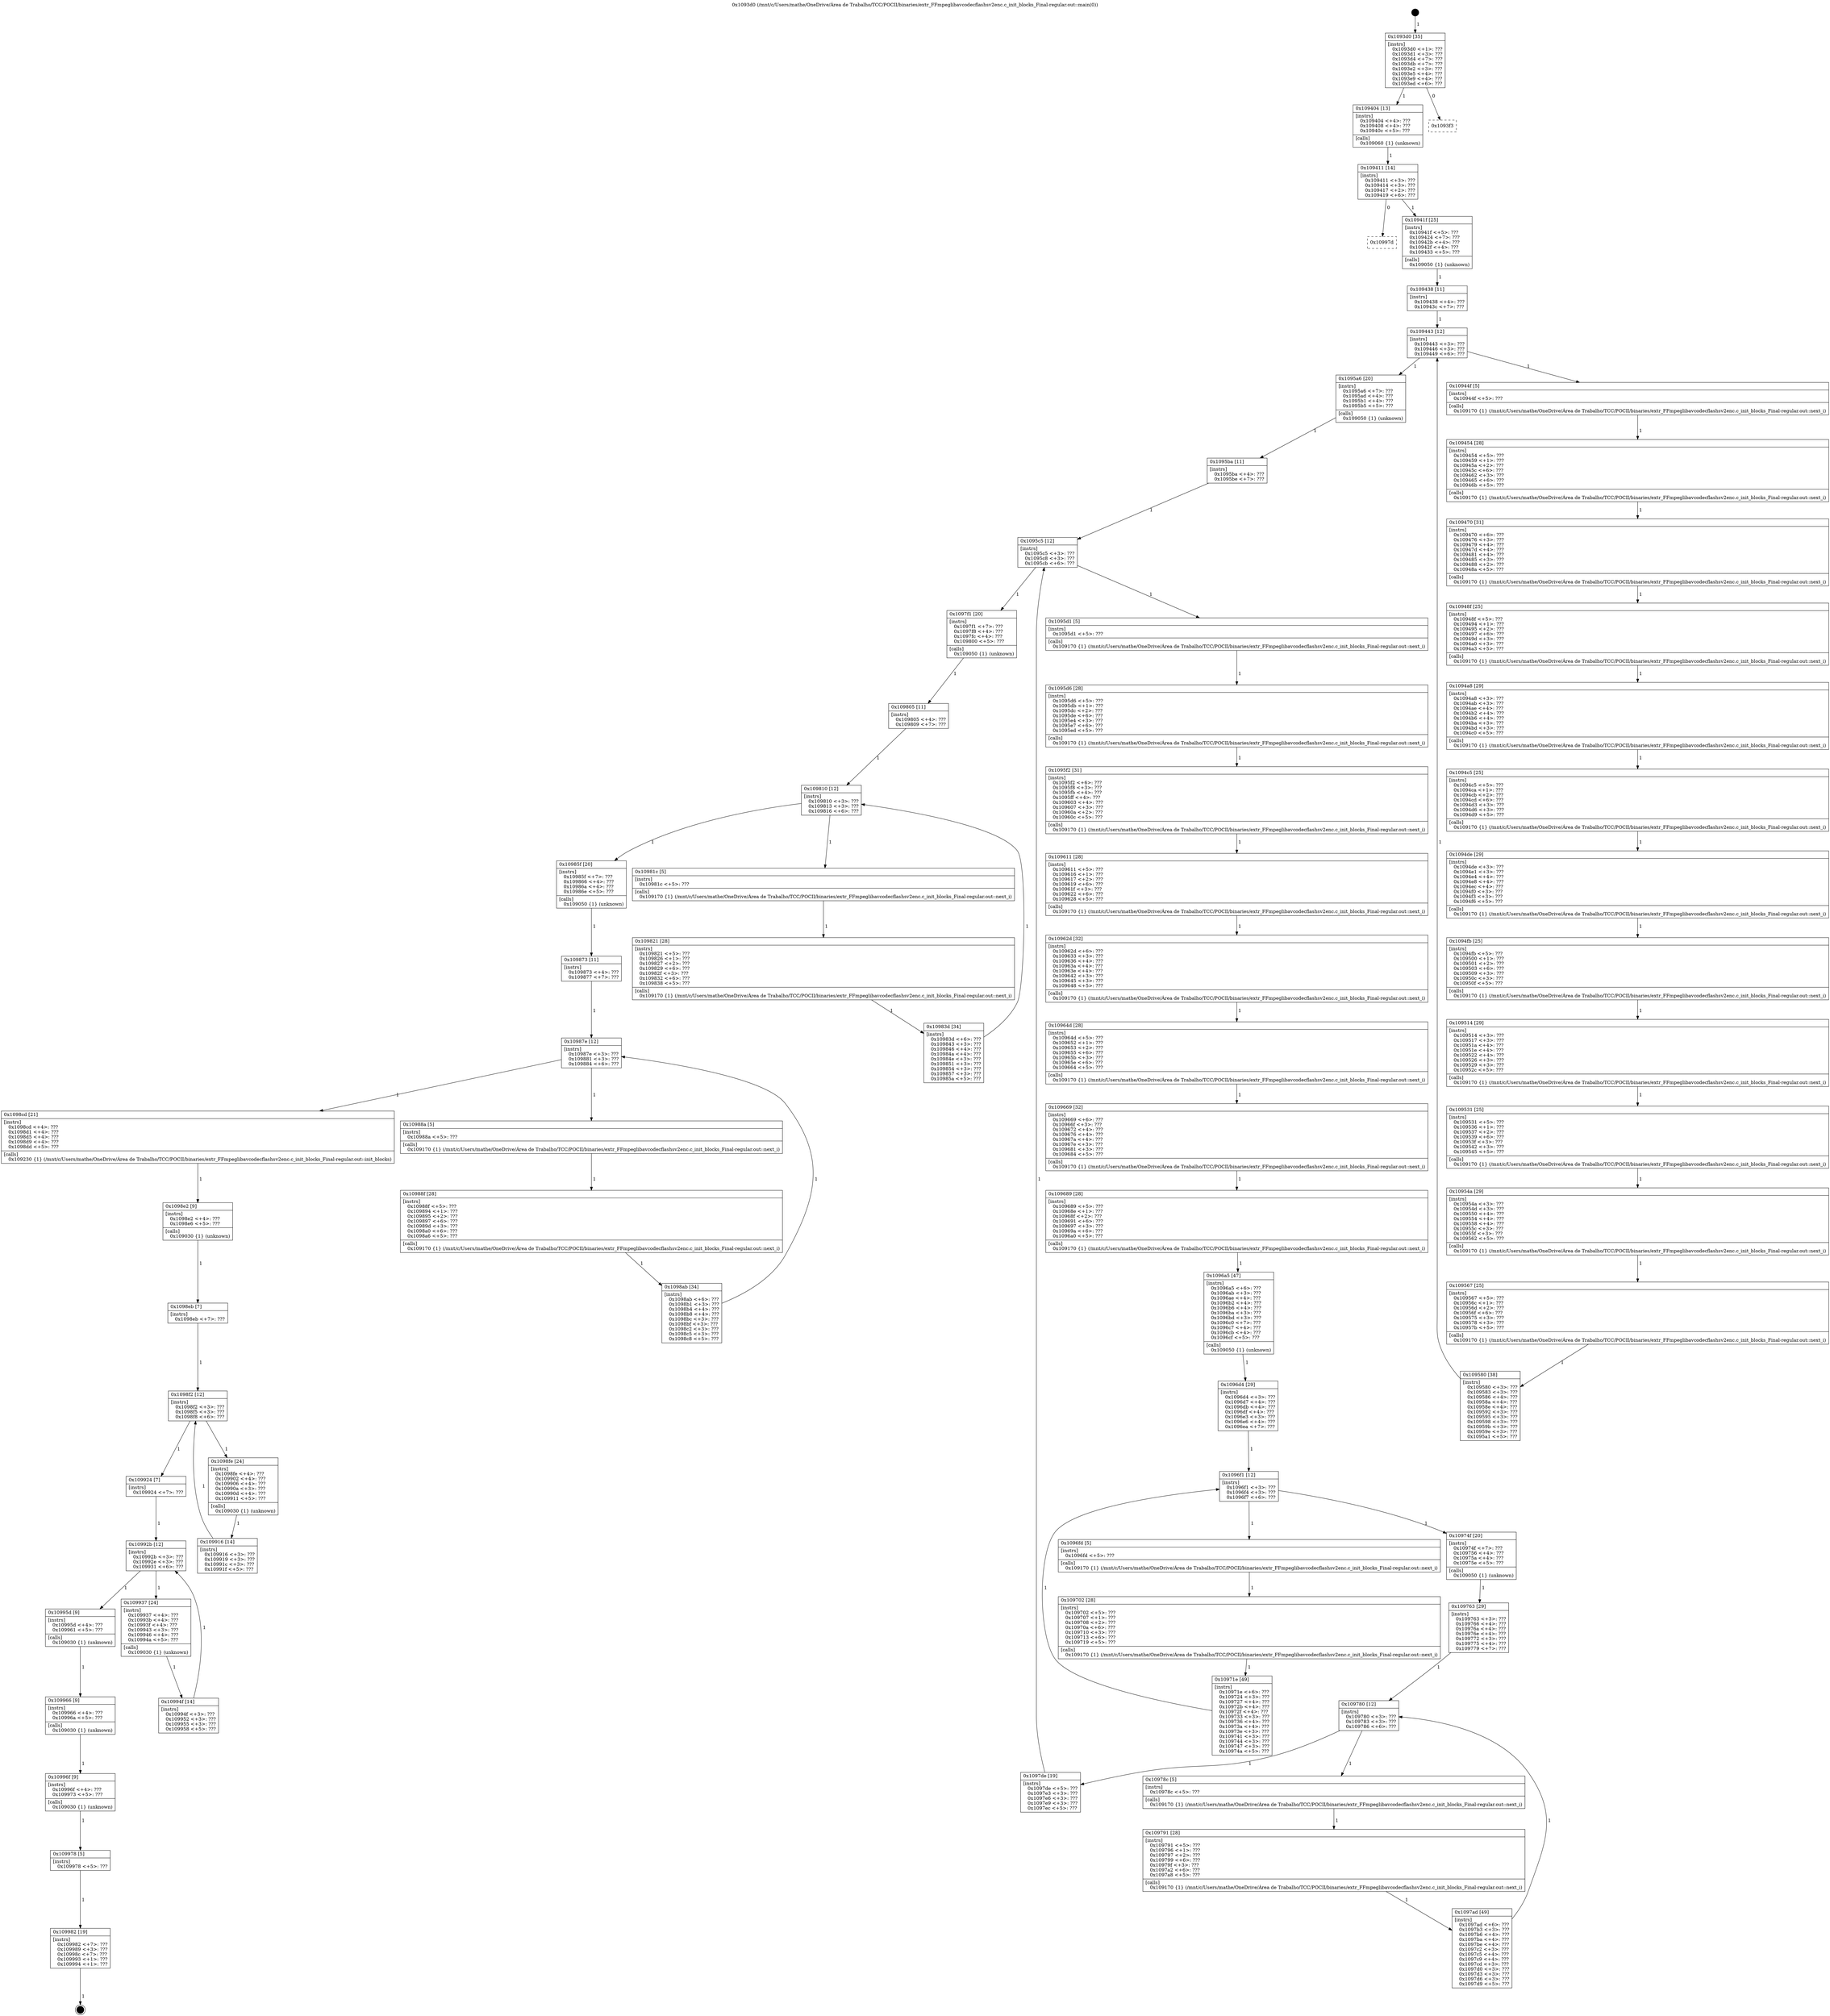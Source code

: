 digraph "0x1093d0" {
  label = "0x1093d0 (/mnt/c/Users/mathe/OneDrive/Área de Trabalho/TCC/POCII/binaries/extr_FFmpeglibavcodecflashsv2enc.c_init_blocks_Final-regular.out::main(0))"
  labelloc = "t"
  node[shape=record]

  Entry [label="",width=0.3,height=0.3,shape=circle,fillcolor=black,style=filled]
  "0x1093d0" [label="{
     0x1093d0 [35]\l
     | [instrs]\l
     &nbsp;&nbsp;0x1093d0 \<+1\>: ???\l
     &nbsp;&nbsp;0x1093d1 \<+3\>: ???\l
     &nbsp;&nbsp;0x1093d4 \<+7\>: ???\l
     &nbsp;&nbsp;0x1093db \<+7\>: ???\l
     &nbsp;&nbsp;0x1093e2 \<+3\>: ???\l
     &nbsp;&nbsp;0x1093e5 \<+4\>: ???\l
     &nbsp;&nbsp;0x1093e9 \<+4\>: ???\l
     &nbsp;&nbsp;0x1093ed \<+6\>: ???\l
  }"]
  "0x109404" [label="{
     0x109404 [13]\l
     | [instrs]\l
     &nbsp;&nbsp;0x109404 \<+4\>: ???\l
     &nbsp;&nbsp;0x109408 \<+4\>: ???\l
     &nbsp;&nbsp;0x10940c \<+5\>: ???\l
     | [calls]\l
     &nbsp;&nbsp;0x109060 \{1\} (unknown)\l
  }"]
  "0x1093f3" [label="{
     0x1093f3\l
  }", style=dashed]
  "0x109411" [label="{
     0x109411 [14]\l
     | [instrs]\l
     &nbsp;&nbsp;0x109411 \<+3\>: ???\l
     &nbsp;&nbsp;0x109414 \<+3\>: ???\l
     &nbsp;&nbsp;0x109417 \<+2\>: ???\l
     &nbsp;&nbsp;0x109419 \<+6\>: ???\l
  }"]
  "0x10997d" [label="{
     0x10997d\l
  }", style=dashed]
  "0x10941f" [label="{
     0x10941f [25]\l
     | [instrs]\l
     &nbsp;&nbsp;0x10941f \<+5\>: ???\l
     &nbsp;&nbsp;0x109424 \<+7\>: ???\l
     &nbsp;&nbsp;0x10942b \<+4\>: ???\l
     &nbsp;&nbsp;0x10942f \<+4\>: ???\l
     &nbsp;&nbsp;0x109433 \<+5\>: ???\l
     | [calls]\l
     &nbsp;&nbsp;0x109050 \{1\} (unknown)\l
  }"]
  Exit [label="",width=0.3,height=0.3,shape=circle,fillcolor=black,style=filled,peripheries=2]
  "0x109443" [label="{
     0x109443 [12]\l
     | [instrs]\l
     &nbsp;&nbsp;0x109443 \<+3\>: ???\l
     &nbsp;&nbsp;0x109446 \<+3\>: ???\l
     &nbsp;&nbsp;0x109449 \<+6\>: ???\l
  }"]
  "0x1095a6" [label="{
     0x1095a6 [20]\l
     | [instrs]\l
     &nbsp;&nbsp;0x1095a6 \<+7\>: ???\l
     &nbsp;&nbsp;0x1095ad \<+4\>: ???\l
     &nbsp;&nbsp;0x1095b1 \<+4\>: ???\l
     &nbsp;&nbsp;0x1095b5 \<+5\>: ???\l
     | [calls]\l
     &nbsp;&nbsp;0x109050 \{1\} (unknown)\l
  }"]
  "0x10944f" [label="{
     0x10944f [5]\l
     | [instrs]\l
     &nbsp;&nbsp;0x10944f \<+5\>: ???\l
     | [calls]\l
     &nbsp;&nbsp;0x109170 \{1\} (/mnt/c/Users/mathe/OneDrive/Área de Trabalho/TCC/POCII/binaries/extr_FFmpeglibavcodecflashsv2enc.c_init_blocks_Final-regular.out::next_i)\l
  }"]
  "0x109454" [label="{
     0x109454 [28]\l
     | [instrs]\l
     &nbsp;&nbsp;0x109454 \<+5\>: ???\l
     &nbsp;&nbsp;0x109459 \<+1\>: ???\l
     &nbsp;&nbsp;0x10945a \<+2\>: ???\l
     &nbsp;&nbsp;0x10945c \<+6\>: ???\l
     &nbsp;&nbsp;0x109462 \<+3\>: ???\l
     &nbsp;&nbsp;0x109465 \<+6\>: ???\l
     &nbsp;&nbsp;0x10946b \<+5\>: ???\l
     | [calls]\l
     &nbsp;&nbsp;0x109170 \{1\} (/mnt/c/Users/mathe/OneDrive/Área de Trabalho/TCC/POCII/binaries/extr_FFmpeglibavcodecflashsv2enc.c_init_blocks_Final-regular.out::next_i)\l
  }"]
  "0x109470" [label="{
     0x109470 [31]\l
     | [instrs]\l
     &nbsp;&nbsp;0x109470 \<+6\>: ???\l
     &nbsp;&nbsp;0x109476 \<+3\>: ???\l
     &nbsp;&nbsp;0x109479 \<+4\>: ???\l
     &nbsp;&nbsp;0x10947d \<+4\>: ???\l
     &nbsp;&nbsp;0x109481 \<+4\>: ???\l
     &nbsp;&nbsp;0x109485 \<+3\>: ???\l
     &nbsp;&nbsp;0x109488 \<+2\>: ???\l
     &nbsp;&nbsp;0x10948a \<+5\>: ???\l
     | [calls]\l
     &nbsp;&nbsp;0x109170 \{1\} (/mnt/c/Users/mathe/OneDrive/Área de Trabalho/TCC/POCII/binaries/extr_FFmpeglibavcodecflashsv2enc.c_init_blocks_Final-regular.out::next_i)\l
  }"]
  "0x10948f" [label="{
     0x10948f [25]\l
     | [instrs]\l
     &nbsp;&nbsp;0x10948f \<+5\>: ???\l
     &nbsp;&nbsp;0x109494 \<+1\>: ???\l
     &nbsp;&nbsp;0x109495 \<+2\>: ???\l
     &nbsp;&nbsp;0x109497 \<+6\>: ???\l
     &nbsp;&nbsp;0x10949d \<+3\>: ???\l
     &nbsp;&nbsp;0x1094a0 \<+3\>: ???\l
     &nbsp;&nbsp;0x1094a3 \<+5\>: ???\l
     | [calls]\l
     &nbsp;&nbsp;0x109170 \{1\} (/mnt/c/Users/mathe/OneDrive/Área de Trabalho/TCC/POCII/binaries/extr_FFmpeglibavcodecflashsv2enc.c_init_blocks_Final-regular.out::next_i)\l
  }"]
  "0x1094a8" [label="{
     0x1094a8 [29]\l
     | [instrs]\l
     &nbsp;&nbsp;0x1094a8 \<+3\>: ???\l
     &nbsp;&nbsp;0x1094ab \<+3\>: ???\l
     &nbsp;&nbsp;0x1094ae \<+4\>: ???\l
     &nbsp;&nbsp;0x1094b2 \<+4\>: ???\l
     &nbsp;&nbsp;0x1094b6 \<+4\>: ???\l
     &nbsp;&nbsp;0x1094ba \<+3\>: ???\l
     &nbsp;&nbsp;0x1094bd \<+3\>: ???\l
     &nbsp;&nbsp;0x1094c0 \<+5\>: ???\l
     | [calls]\l
     &nbsp;&nbsp;0x109170 \{1\} (/mnt/c/Users/mathe/OneDrive/Área de Trabalho/TCC/POCII/binaries/extr_FFmpeglibavcodecflashsv2enc.c_init_blocks_Final-regular.out::next_i)\l
  }"]
  "0x1094c5" [label="{
     0x1094c5 [25]\l
     | [instrs]\l
     &nbsp;&nbsp;0x1094c5 \<+5\>: ???\l
     &nbsp;&nbsp;0x1094ca \<+1\>: ???\l
     &nbsp;&nbsp;0x1094cb \<+2\>: ???\l
     &nbsp;&nbsp;0x1094cd \<+6\>: ???\l
     &nbsp;&nbsp;0x1094d3 \<+3\>: ???\l
     &nbsp;&nbsp;0x1094d6 \<+3\>: ???\l
     &nbsp;&nbsp;0x1094d9 \<+5\>: ???\l
     | [calls]\l
     &nbsp;&nbsp;0x109170 \{1\} (/mnt/c/Users/mathe/OneDrive/Área de Trabalho/TCC/POCII/binaries/extr_FFmpeglibavcodecflashsv2enc.c_init_blocks_Final-regular.out::next_i)\l
  }"]
  "0x1094de" [label="{
     0x1094de [29]\l
     | [instrs]\l
     &nbsp;&nbsp;0x1094de \<+3\>: ???\l
     &nbsp;&nbsp;0x1094e1 \<+3\>: ???\l
     &nbsp;&nbsp;0x1094e4 \<+4\>: ???\l
     &nbsp;&nbsp;0x1094e8 \<+4\>: ???\l
     &nbsp;&nbsp;0x1094ec \<+4\>: ???\l
     &nbsp;&nbsp;0x1094f0 \<+3\>: ???\l
     &nbsp;&nbsp;0x1094f3 \<+3\>: ???\l
     &nbsp;&nbsp;0x1094f6 \<+5\>: ???\l
     | [calls]\l
     &nbsp;&nbsp;0x109170 \{1\} (/mnt/c/Users/mathe/OneDrive/Área de Trabalho/TCC/POCII/binaries/extr_FFmpeglibavcodecflashsv2enc.c_init_blocks_Final-regular.out::next_i)\l
  }"]
  "0x1094fb" [label="{
     0x1094fb [25]\l
     | [instrs]\l
     &nbsp;&nbsp;0x1094fb \<+5\>: ???\l
     &nbsp;&nbsp;0x109500 \<+1\>: ???\l
     &nbsp;&nbsp;0x109501 \<+2\>: ???\l
     &nbsp;&nbsp;0x109503 \<+6\>: ???\l
     &nbsp;&nbsp;0x109509 \<+3\>: ???\l
     &nbsp;&nbsp;0x10950c \<+3\>: ???\l
     &nbsp;&nbsp;0x10950f \<+5\>: ???\l
     | [calls]\l
     &nbsp;&nbsp;0x109170 \{1\} (/mnt/c/Users/mathe/OneDrive/Área de Trabalho/TCC/POCII/binaries/extr_FFmpeglibavcodecflashsv2enc.c_init_blocks_Final-regular.out::next_i)\l
  }"]
  "0x109514" [label="{
     0x109514 [29]\l
     | [instrs]\l
     &nbsp;&nbsp;0x109514 \<+3\>: ???\l
     &nbsp;&nbsp;0x109517 \<+3\>: ???\l
     &nbsp;&nbsp;0x10951a \<+4\>: ???\l
     &nbsp;&nbsp;0x10951e \<+4\>: ???\l
     &nbsp;&nbsp;0x109522 \<+4\>: ???\l
     &nbsp;&nbsp;0x109526 \<+3\>: ???\l
     &nbsp;&nbsp;0x109529 \<+3\>: ???\l
     &nbsp;&nbsp;0x10952c \<+5\>: ???\l
     | [calls]\l
     &nbsp;&nbsp;0x109170 \{1\} (/mnt/c/Users/mathe/OneDrive/Área de Trabalho/TCC/POCII/binaries/extr_FFmpeglibavcodecflashsv2enc.c_init_blocks_Final-regular.out::next_i)\l
  }"]
  "0x109531" [label="{
     0x109531 [25]\l
     | [instrs]\l
     &nbsp;&nbsp;0x109531 \<+5\>: ???\l
     &nbsp;&nbsp;0x109536 \<+1\>: ???\l
     &nbsp;&nbsp;0x109537 \<+2\>: ???\l
     &nbsp;&nbsp;0x109539 \<+6\>: ???\l
     &nbsp;&nbsp;0x10953f \<+3\>: ???\l
     &nbsp;&nbsp;0x109542 \<+3\>: ???\l
     &nbsp;&nbsp;0x109545 \<+5\>: ???\l
     | [calls]\l
     &nbsp;&nbsp;0x109170 \{1\} (/mnt/c/Users/mathe/OneDrive/Área de Trabalho/TCC/POCII/binaries/extr_FFmpeglibavcodecflashsv2enc.c_init_blocks_Final-regular.out::next_i)\l
  }"]
  "0x10954a" [label="{
     0x10954a [29]\l
     | [instrs]\l
     &nbsp;&nbsp;0x10954a \<+3\>: ???\l
     &nbsp;&nbsp;0x10954d \<+3\>: ???\l
     &nbsp;&nbsp;0x109550 \<+4\>: ???\l
     &nbsp;&nbsp;0x109554 \<+4\>: ???\l
     &nbsp;&nbsp;0x109558 \<+4\>: ???\l
     &nbsp;&nbsp;0x10955c \<+3\>: ???\l
     &nbsp;&nbsp;0x10955f \<+3\>: ???\l
     &nbsp;&nbsp;0x109562 \<+5\>: ???\l
     | [calls]\l
     &nbsp;&nbsp;0x109170 \{1\} (/mnt/c/Users/mathe/OneDrive/Área de Trabalho/TCC/POCII/binaries/extr_FFmpeglibavcodecflashsv2enc.c_init_blocks_Final-regular.out::next_i)\l
  }"]
  "0x109567" [label="{
     0x109567 [25]\l
     | [instrs]\l
     &nbsp;&nbsp;0x109567 \<+5\>: ???\l
     &nbsp;&nbsp;0x10956c \<+1\>: ???\l
     &nbsp;&nbsp;0x10956d \<+2\>: ???\l
     &nbsp;&nbsp;0x10956f \<+6\>: ???\l
     &nbsp;&nbsp;0x109575 \<+3\>: ???\l
     &nbsp;&nbsp;0x109578 \<+3\>: ???\l
     &nbsp;&nbsp;0x10957b \<+5\>: ???\l
     | [calls]\l
     &nbsp;&nbsp;0x109170 \{1\} (/mnt/c/Users/mathe/OneDrive/Área de Trabalho/TCC/POCII/binaries/extr_FFmpeglibavcodecflashsv2enc.c_init_blocks_Final-regular.out::next_i)\l
  }"]
  "0x109580" [label="{
     0x109580 [38]\l
     | [instrs]\l
     &nbsp;&nbsp;0x109580 \<+3\>: ???\l
     &nbsp;&nbsp;0x109583 \<+3\>: ???\l
     &nbsp;&nbsp;0x109586 \<+4\>: ???\l
     &nbsp;&nbsp;0x10958a \<+4\>: ???\l
     &nbsp;&nbsp;0x10958e \<+4\>: ???\l
     &nbsp;&nbsp;0x109592 \<+3\>: ???\l
     &nbsp;&nbsp;0x109595 \<+3\>: ???\l
     &nbsp;&nbsp;0x109598 \<+3\>: ???\l
     &nbsp;&nbsp;0x10959b \<+3\>: ???\l
     &nbsp;&nbsp;0x10959e \<+3\>: ???\l
     &nbsp;&nbsp;0x1095a1 \<+5\>: ???\l
  }"]
  "0x109438" [label="{
     0x109438 [11]\l
     | [instrs]\l
     &nbsp;&nbsp;0x109438 \<+4\>: ???\l
     &nbsp;&nbsp;0x10943c \<+7\>: ???\l
  }"]
  "0x1095c5" [label="{
     0x1095c5 [12]\l
     | [instrs]\l
     &nbsp;&nbsp;0x1095c5 \<+3\>: ???\l
     &nbsp;&nbsp;0x1095c8 \<+3\>: ???\l
     &nbsp;&nbsp;0x1095cb \<+6\>: ???\l
  }"]
  "0x1097f1" [label="{
     0x1097f1 [20]\l
     | [instrs]\l
     &nbsp;&nbsp;0x1097f1 \<+7\>: ???\l
     &nbsp;&nbsp;0x1097f8 \<+4\>: ???\l
     &nbsp;&nbsp;0x1097fc \<+4\>: ???\l
     &nbsp;&nbsp;0x109800 \<+5\>: ???\l
     | [calls]\l
     &nbsp;&nbsp;0x109050 \{1\} (unknown)\l
  }"]
  "0x1095d1" [label="{
     0x1095d1 [5]\l
     | [instrs]\l
     &nbsp;&nbsp;0x1095d1 \<+5\>: ???\l
     | [calls]\l
     &nbsp;&nbsp;0x109170 \{1\} (/mnt/c/Users/mathe/OneDrive/Área de Trabalho/TCC/POCII/binaries/extr_FFmpeglibavcodecflashsv2enc.c_init_blocks_Final-regular.out::next_i)\l
  }"]
  "0x1095d6" [label="{
     0x1095d6 [28]\l
     | [instrs]\l
     &nbsp;&nbsp;0x1095d6 \<+5\>: ???\l
     &nbsp;&nbsp;0x1095db \<+1\>: ???\l
     &nbsp;&nbsp;0x1095dc \<+2\>: ???\l
     &nbsp;&nbsp;0x1095de \<+6\>: ???\l
     &nbsp;&nbsp;0x1095e4 \<+3\>: ???\l
     &nbsp;&nbsp;0x1095e7 \<+6\>: ???\l
     &nbsp;&nbsp;0x1095ed \<+5\>: ???\l
     | [calls]\l
     &nbsp;&nbsp;0x109170 \{1\} (/mnt/c/Users/mathe/OneDrive/Área de Trabalho/TCC/POCII/binaries/extr_FFmpeglibavcodecflashsv2enc.c_init_blocks_Final-regular.out::next_i)\l
  }"]
  "0x1095f2" [label="{
     0x1095f2 [31]\l
     | [instrs]\l
     &nbsp;&nbsp;0x1095f2 \<+6\>: ???\l
     &nbsp;&nbsp;0x1095f8 \<+3\>: ???\l
     &nbsp;&nbsp;0x1095fb \<+4\>: ???\l
     &nbsp;&nbsp;0x1095ff \<+4\>: ???\l
     &nbsp;&nbsp;0x109603 \<+4\>: ???\l
     &nbsp;&nbsp;0x109607 \<+3\>: ???\l
     &nbsp;&nbsp;0x10960a \<+2\>: ???\l
     &nbsp;&nbsp;0x10960c \<+5\>: ???\l
     | [calls]\l
     &nbsp;&nbsp;0x109170 \{1\} (/mnt/c/Users/mathe/OneDrive/Área de Trabalho/TCC/POCII/binaries/extr_FFmpeglibavcodecflashsv2enc.c_init_blocks_Final-regular.out::next_i)\l
  }"]
  "0x109611" [label="{
     0x109611 [28]\l
     | [instrs]\l
     &nbsp;&nbsp;0x109611 \<+5\>: ???\l
     &nbsp;&nbsp;0x109616 \<+1\>: ???\l
     &nbsp;&nbsp;0x109617 \<+2\>: ???\l
     &nbsp;&nbsp;0x109619 \<+6\>: ???\l
     &nbsp;&nbsp;0x10961f \<+3\>: ???\l
     &nbsp;&nbsp;0x109622 \<+6\>: ???\l
     &nbsp;&nbsp;0x109628 \<+5\>: ???\l
     | [calls]\l
     &nbsp;&nbsp;0x109170 \{1\} (/mnt/c/Users/mathe/OneDrive/Área de Trabalho/TCC/POCII/binaries/extr_FFmpeglibavcodecflashsv2enc.c_init_blocks_Final-regular.out::next_i)\l
  }"]
  "0x10962d" [label="{
     0x10962d [32]\l
     | [instrs]\l
     &nbsp;&nbsp;0x10962d \<+6\>: ???\l
     &nbsp;&nbsp;0x109633 \<+3\>: ???\l
     &nbsp;&nbsp;0x109636 \<+4\>: ???\l
     &nbsp;&nbsp;0x10963a \<+4\>: ???\l
     &nbsp;&nbsp;0x10963e \<+4\>: ???\l
     &nbsp;&nbsp;0x109642 \<+3\>: ???\l
     &nbsp;&nbsp;0x109645 \<+3\>: ???\l
     &nbsp;&nbsp;0x109648 \<+5\>: ???\l
     | [calls]\l
     &nbsp;&nbsp;0x109170 \{1\} (/mnt/c/Users/mathe/OneDrive/Área de Trabalho/TCC/POCII/binaries/extr_FFmpeglibavcodecflashsv2enc.c_init_blocks_Final-regular.out::next_i)\l
  }"]
  "0x10964d" [label="{
     0x10964d [28]\l
     | [instrs]\l
     &nbsp;&nbsp;0x10964d \<+5\>: ???\l
     &nbsp;&nbsp;0x109652 \<+1\>: ???\l
     &nbsp;&nbsp;0x109653 \<+2\>: ???\l
     &nbsp;&nbsp;0x109655 \<+6\>: ???\l
     &nbsp;&nbsp;0x10965b \<+3\>: ???\l
     &nbsp;&nbsp;0x10965e \<+6\>: ???\l
     &nbsp;&nbsp;0x109664 \<+5\>: ???\l
     | [calls]\l
     &nbsp;&nbsp;0x109170 \{1\} (/mnt/c/Users/mathe/OneDrive/Área de Trabalho/TCC/POCII/binaries/extr_FFmpeglibavcodecflashsv2enc.c_init_blocks_Final-regular.out::next_i)\l
  }"]
  "0x109669" [label="{
     0x109669 [32]\l
     | [instrs]\l
     &nbsp;&nbsp;0x109669 \<+6\>: ???\l
     &nbsp;&nbsp;0x10966f \<+3\>: ???\l
     &nbsp;&nbsp;0x109672 \<+4\>: ???\l
     &nbsp;&nbsp;0x109676 \<+4\>: ???\l
     &nbsp;&nbsp;0x10967a \<+4\>: ???\l
     &nbsp;&nbsp;0x10967e \<+3\>: ???\l
     &nbsp;&nbsp;0x109681 \<+3\>: ???\l
     &nbsp;&nbsp;0x109684 \<+5\>: ???\l
     | [calls]\l
     &nbsp;&nbsp;0x109170 \{1\} (/mnt/c/Users/mathe/OneDrive/Área de Trabalho/TCC/POCII/binaries/extr_FFmpeglibavcodecflashsv2enc.c_init_blocks_Final-regular.out::next_i)\l
  }"]
  "0x109689" [label="{
     0x109689 [28]\l
     | [instrs]\l
     &nbsp;&nbsp;0x109689 \<+5\>: ???\l
     &nbsp;&nbsp;0x10968e \<+1\>: ???\l
     &nbsp;&nbsp;0x10968f \<+2\>: ???\l
     &nbsp;&nbsp;0x109691 \<+6\>: ???\l
     &nbsp;&nbsp;0x109697 \<+3\>: ???\l
     &nbsp;&nbsp;0x10969a \<+6\>: ???\l
     &nbsp;&nbsp;0x1096a0 \<+5\>: ???\l
     | [calls]\l
     &nbsp;&nbsp;0x109170 \{1\} (/mnt/c/Users/mathe/OneDrive/Área de Trabalho/TCC/POCII/binaries/extr_FFmpeglibavcodecflashsv2enc.c_init_blocks_Final-regular.out::next_i)\l
  }"]
  "0x1096a5" [label="{
     0x1096a5 [47]\l
     | [instrs]\l
     &nbsp;&nbsp;0x1096a5 \<+6\>: ???\l
     &nbsp;&nbsp;0x1096ab \<+3\>: ???\l
     &nbsp;&nbsp;0x1096ae \<+4\>: ???\l
     &nbsp;&nbsp;0x1096b2 \<+4\>: ???\l
     &nbsp;&nbsp;0x1096b6 \<+4\>: ???\l
     &nbsp;&nbsp;0x1096ba \<+3\>: ???\l
     &nbsp;&nbsp;0x1096bd \<+3\>: ???\l
     &nbsp;&nbsp;0x1096c0 \<+7\>: ???\l
     &nbsp;&nbsp;0x1096c7 \<+4\>: ???\l
     &nbsp;&nbsp;0x1096cb \<+4\>: ???\l
     &nbsp;&nbsp;0x1096cf \<+5\>: ???\l
     | [calls]\l
     &nbsp;&nbsp;0x109050 \{1\} (unknown)\l
  }"]
  "0x1096f1" [label="{
     0x1096f1 [12]\l
     | [instrs]\l
     &nbsp;&nbsp;0x1096f1 \<+3\>: ???\l
     &nbsp;&nbsp;0x1096f4 \<+3\>: ???\l
     &nbsp;&nbsp;0x1096f7 \<+6\>: ???\l
  }"]
  "0x10974f" [label="{
     0x10974f [20]\l
     | [instrs]\l
     &nbsp;&nbsp;0x10974f \<+7\>: ???\l
     &nbsp;&nbsp;0x109756 \<+4\>: ???\l
     &nbsp;&nbsp;0x10975a \<+4\>: ???\l
     &nbsp;&nbsp;0x10975e \<+5\>: ???\l
     | [calls]\l
     &nbsp;&nbsp;0x109050 \{1\} (unknown)\l
  }"]
  "0x1096fd" [label="{
     0x1096fd [5]\l
     | [instrs]\l
     &nbsp;&nbsp;0x1096fd \<+5\>: ???\l
     | [calls]\l
     &nbsp;&nbsp;0x109170 \{1\} (/mnt/c/Users/mathe/OneDrive/Área de Trabalho/TCC/POCII/binaries/extr_FFmpeglibavcodecflashsv2enc.c_init_blocks_Final-regular.out::next_i)\l
  }"]
  "0x109702" [label="{
     0x109702 [28]\l
     | [instrs]\l
     &nbsp;&nbsp;0x109702 \<+5\>: ???\l
     &nbsp;&nbsp;0x109707 \<+1\>: ???\l
     &nbsp;&nbsp;0x109708 \<+2\>: ???\l
     &nbsp;&nbsp;0x10970a \<+6\>: ???\l
     &nbsp;&nbsp;0x109710 \<+3\>: ???\l
     &nbsp;&nbsp;0x109713 \<+6\>: ???\l
     &nbsp;&nbsp;0x109719 \<+5\>: ???\l
     | [calls]\l
     &nbsp;&nbsp;0x109170 \{1\} (/mnt/c/Users/mathe/OneDrive/Área de Trabalho/TCC/POCII/binaries/extr_FFmpeglibavcodecflashsv2enc.c_init_blocks_Final-regular.out::next_i)\l
  }"]
  "0x10971e" [label="{
     0x10971e [49]\l
     | [instrs]\l
     &nbsp;&nbsp;0x10971e \<+6\>: ???\l
     &nbsp;&nbsp;0x109724 \<+3\>: ???\l
     &nbsp;&nbsp;0x109727 \<+4\>: ???\l
     &nbsp;&nbsp;0x10972b \<+4\>: ???\l
     &nbsp;&nbsp;0x10972f \<+4\>: ???\l
     &nbsp;&nbsp;0x109733 \<+3\>: ???\l
     &nbsp;&nbsp;0x109736 \<+4\>: ???\l
     &nbsp;&nbsp;0x10973a \<+4\>: ???\l
     &nbsp;&nbsp;0x10973e \<+3\>: ???\l
     &nbsp;&nbsp;0x109741 \<+3\>: ???\l
     &nbsp;&nbsp;0x109744 \<+3\>: ???\l
     &nbsp;&nbsp;0x109747 \<+3\>: ???\l
     &nbsp;&nbsp;0x10974a \<+5\>: ???\l
  }"]
  "0x1096d4" [label="{
     0x1096d4 [29]\l
     | [instrs]\l
     &nbsp;&nbsp;0x1096d4 \<+3\>: ???\l
     &nbsp;&nbsp;0x1096d7 \<+4\>: ???\l
     &nbsp;&nbsp;0x1096db \<+4\>: ???\l
     &nbsp;&nbsp;0x1096df \<+4\>: ???\l
     &nbsp;&nbsp;0x1096e3 \<+3\>: ???\l
     &nbsp;&nbsp;0x1096e6 \<+4\>: ???\l
     &nbsp;&nbsp;0x1096ea \<+7\>: ???\l
  }"]
  "0x109780" [label="{
     0x109780 [12]\l
     | [instrs]\l
     &nbsp;&nbsp;0x109780 \<+3\>: ???\l
     &nbsp;&nbsp;0x109783 \<+3\>: ???\l
     &nbsp;&nbsp;0x109786 \<+6\>: ???\l
  }"]
  "0x1097de" [label="{
     0x1097de [19]\l
     | [instrs]\l
     &nbsp;&nbsp;0x1097de \<+5\>: ???\l
     &nbsp;&nbsp;0x1097e3 \<+3\>: ???\l
     &nbsp;&nbsp;0x1097e6 \<+3\>: ???\l
     &nbsp;&nbsp;0x1097e9 \<+3\>: ???\l
     &nbsp;&nbsp;0x1097ec \<+5\>: ???\l
  }"]
  "0x10978c" [label="{
     0x10978c [5]\l
     | [instrs]\l
     &nbsp;&nbsp;0x10978c \<+5\>: ???\l
     | [calls]\l
     &nbsp;&nbsp;0x109170 \{1\} (/mnt/c/Users/mathe/OneDrive/Área de Trabalho/TCC/POCII/binaries/extr_FFmpeglibavcodecflashsv2enc.c_init_blocks_Final-regular.out::next_i)\l
  }"]
  "0x109791" [label="{
     0x109791 [28]\l
     | [instrs]\l
     &nbsp;&nbsp;0x109791 \<+5\>: ???\l
     &nbsp;&nbsp;0x109796 \<+1\>: ???\l
     &nbsp;&nbsp;0x109797 \<+2\>: ???\l
     &nbsp;&nbsp;0x109799 \<+6\>: ???\l
     &nbsp;&nbsp;0x10979f \<+3\>: ???\l
     &nbsp;&nbsp;0x1097a2 \<+6\>: ???\l
     &nbsp;&nbsp;0x1097a8 \<+5\>: ???\l
     | [calls]\l
     &nbsp;&nbsp;0x109170 \{1\} (/mnt/c/Users/mathe/OneDrive/Área de Trabalho/TCC/POCII/binaries/extr_FFmpeglibavcodecflashsv2enc.c_init_blocks_Final-regular.out::next_i)\l
  }"]
  "0x1097ad" [label="{
     0x1097ad [49]\l
     | [instrs]\l
     &nbsp;&nbsp;0x1097ad \<+6\>: ???\l
     &nbsp;&nbsp;0x1097b3 \<+3\>: ???\l
     &nbsp;&nbsp;0x1097b6 \<+4\>: ???\l
     &nbsp;&nbsp;0x1097ba \<+4\>: ???\l
     &nbsp;&nbsp;0x1097be \<+4\>: ???\l
     &nbsp;&nbsp;0x1097c2 \<+3\>: ???\l
     &nbsp;&nbsp;0x1097c5 \<+4\>: ???\l
     &nbsp;&nbsp;0x1097c9 \<+4\>: ???\l
     &nbsp;&nbsp;0x1097cd \<+3\>: ???\l
     &nbsp;&nbsp;0x1097d0 \<+3\>: ???\l
     &nbsp;&nbsp;0x1097d3 \<+3\>: ???\l
     &nbsp;&nbsp;0x1097d6 \<+3\>: ???\l
     &nbsp;&nbsp;0x1097d9 \<+5\>: ???\l
  }"]
  "0x109763" [label="{
     0x109763 [29]\l
     | [instrs]\l
     &nbsp;&nbsp;0x109763 \<+3\>: ???\l
     &nbsp;&nbsp;0x109766 \<+4\>: ???\l
     &nbsp;&nbsp;0x10976a \<+4\>: ???\l
     &nbsp;&nbsp;0x10976e \<+4\>: ???\l
     &nbsp;&nbsp;0x109772 \<+3\>: ???\l
     &nbsp;&nbsp;0x109775 \<+4\>: ???\l
     &nbsp;&nbsp;0x109779 \<+7\>: ???\l
  }"]
  "0x109982" [label="{
     0x109982 [19]\l
     | [instrs]\l
     &nbsp;&nbsp;0x109982 \<+7\>: ???\l
     &nbsp;&nbsp;0x109989 \<+3\>: ???\l
     &nbsp;&nbsp;0x10998c \<+7\>: ???\l
     &nbsp;&nbsp;0x109993 \<+1\>: ???\l
     &nbsp;&nbsp;0x109994 \<+1\>: ???\l
  }"]
  "0x1095ba" [label="{
     0x1095ba [11]\l
     | [instrs]\l
     &nbsp;&nbsp;0x1095ba \<+4\>: ???\l
     &nbsp;&nbsp;0x1095be \<+7\>: ???\l
  }"]
  "0x109810" [label="{
     0x109810 [12]\l
     | [instrs]\l
     &nbsp;&nbsp;0x109810 \<+3\>: ???\l
     &nbsp;&nbsp;0x109813 \<+3\>: ???\l
     &nbsp;&nbsp;0x109816 \<+6\>: ???\l
  }"]
  "0x10985f" [label="{
     0x10985f [20]\l
     | [instrs]\l
     &nbsp;&nbsp;0x10985f \<+7\>: ???\l
     &nbsp;&nbsp;0x109866 \<+4\>: ???\l
     &nbsp;&nbsp;0x10986a \<+4\>: ???\l
     &nbsp;&nbsp;0x10986e \<+5\>: ???\l
     | [calls]\l
     &nbsp;&nbsp;0x109050 \{1\} (unknown)\l
  }"]
  "0x10981c" [label="{
     0x10981c [5]\l
     | [instrs]\l
     &nbsp;&nbsp;0x10981c \<+5\>: ???\l
     | [calls]\l
     &nbsp;&nbsp;0x109170 \{1\} (/mnt/c/Users/mathe/OneDrive/Área de Trabalho/TCC/POCII/binaries/extr_FFmpeglibavcodecflashsv2enc.c_init_blocks_Final-regular.out::next_i)\l
  }"]
  "0x109821" [label="{
     0x109821 [28]\l
     | [instrs]\l
     &nbsp;&nbsp;0x109821 \<+5\>: ???\l
     &nbsp;&nbsp;0x109826 \<+1\>: ???\l
     &nbsp;&nbsp;0x109827 \<+2\>: ???\l
     &nbsp;&nbsp;0x109829 \<+6\>: ???\l
     &nbsp;&nbsp;0x10982f \<+3\>: ???\l
     &nbsp;&nbsp;0x109832 \<+6\>: ???\l
     &nbsp;&nbsp;0x109838 \<+5\>: ???\l
     | [calls]\l
     &nbsp;&nbsp;0x109170 \{1\} (/mnt/c/Users/mathe/OneDrive/Área de Trabalho/TCC/POCII/binaries/extr_FFmpeglibavcodecflashsv2enc.c_init_blocks_Final-regular.out::next_i)\l
  }"]
  "0x10983d" [label="{
     0x10983d [34]\l
     | [instrs]\l
     &nbsp;&nbsp;0x10983d \<+6\>: ???\l
     &nbsp;&nbsp;0x109843 \<+3\>: ???\l
     &nbsp;&nbsp;0x109846 \<+4\>: ???\l
     &nbsp;&nbsp;0x10984a \<+4\>: ???\l
     &nbsp;&nbsp;0x10984e \<+3\>: ???\l
     &nbsp;&nbsp;0x109851 \<+3\>: ???\l
     &nbsp;&nbsp;0x109854 \<+3\>: ???\l
     &nbsp;&nbsp;0x109857 \<+3\>: ???\l
     &nbsp;&nbsp;0x10985a \<+5\>: ???\l
  }"]
  "0x109805" [label="{
     0x109805 [11]\l
     | [instrs]\l
     &nbsp;&nbsp;0x109805 \<+4\>: ???\l
     &nbsp;&nbsp;0x109809 \<+7\>: ???\l
  }"]
  "0x10987e" [label="{
     0x10987e [12]\l
     | [instrs]\l
     &nbsp;&nbsp;0x10987e \<+3\>: ???\l
     &nbsp;&nbsp;0x109881 \<+3\>: ???\l
     &nbsp;&nbsp;0x109884 \<+6\>: ???\l
  }"]
  "0x1098cd" [label="{
     0x1098cd [21]\l
     | [instrs]\l
     &nbsp;&nbsp;0x1098cd \<+4\>: ???\l
     &nbsp;&nbsp;0x1098d1 \<+4\>: ???\l
     &nbsp;&nbsp;0x1098d5 \<+4\>: ???\l
     &nbsp;&nbsp;0x1098d9 \<+4\>: ???\l
     &nbsp;&nbsp;0x1098dd \<+5\>: ???\l
     | [calls]\l
     &nbsp;&nbsp;0x109230 \{1\} (/mnt/c/Users/mathe/OneDrive/Área de Trabalho/TCC/POCII/binaries/extr_FFmpeglibavcodecflashsv2enc.c_init_blocks_Final-regular.out::init_blocks)\l
  }"]
  "0x10988a" [label="{
     0x10988a [5]\l
     | [instrs]\l
     &nbsp;&nbsp;0x10988a \<+5\>: ???\l
     | [calls]\l
     &nbsp;&nbsp;0x109170 \{1\} (/mnt/c/Users/mathe/OneDrive/Área de Trabalho/TCC/POCII/binaries/extr_FFmpeglibavcodecflashsv2enc.c_init_blocks_Final-regular.out::next_i)\l
  }"]
  "0x10988f" [label="{
     0x10988f [28]\l
     | [instrs]\l
     &nbsp;&nbsp;0x10988f \<+5\>: ???\l
     &nbsp;&nbsp;0x109894 \<+1\>: ???\l
     &nbsp;&nbsp;0x109895 \<+2\>: ???\l
     &nbsp;&nbsp;0x109897 \<+6\>: ???\l
     &nbsp;&nbsp;0x10989d \<+3\>: ???\l
     &nbsp;&nbsp;0x1098a0 \<+6\>: ???\l
     &nbsp;&nbsp;0x1098a6 \<+5\>: ???\l
     | [calls]\l
     &nbsp;&nbsp;0x109170 \{1\} (/mnt/c/Users/mathe/OneDrive/Área de Trabalho/TCC/POCII/binaries/extr_FFmpeglibavcodecflashsv2enc.c_init_blocks_Final-regular.out::next_i)\l
  }"]
  "0x1098ab" [label="{
     0x1098ab [34]\l
     | [instrs]\l
     &nbsp;&nbsp;0x1098ab \<+6\>: ???\l
     &nbsp;&nbsp;0x1098b1 \<+3\>: ???\l
     &nbsp;&nbsp;0x1098b4 \<+4\>: ???\l
     &nbsp;&nbsp;0x1098b8 \<+4\>: ???\l
     &nbsp;&nbsp;0x1098bc \<+3\>: ???\l
     &nbsp;&nbsp;0x1098bf \<+3\>: ???\l
     &nbsp;&nbsp;0x1098c2 \<+3\>: ???\l
     &nbsp;&nbsp;0x1098c5 \<+3\>: ???\l
     &nbsp;&nbsp;0x1098c8 \<+5\>: ???\l
  }"]
  "0x109873" [label="{
     0x109873 [11]\l
     | [instrs]\l
     &nbsp;&nbsp;0x109873 \<+4\>: ???\l
     &nbsp;&nbsp;0x109877 \<+7\>: ???\l
  }"]
  "0x1098e2" [label="{
     0x1098e2 [9]\l
     | [instrs]\l
     &nbsp;&nbsp;0x1098e2 \<+4\>: ???\l
     &nbsp;&nbsp;0x1098e6 \<+5\>: ???\l
     | [calls]\l
     &nbsp;&nbsp;0x109030 \{1\} (unknown)\l
  }"]
  "0x1098f2" [label="{
     0x1098f2 [12]\l
     | [instrs]\l
     &nbsp;&nbsp;0x1098f2 \<+3\>: ???\l
     &nbsp;&nbsp;0x1098f5 \<+3\>: ???\l
     &nbsp;&nbsp;0x1098f8 \<+6\>: ???\l
  }"]
  "0x10992b" [label="{
     0x10992b [12]\l
     | [instrs]\l
     &nbsp;&nbsp;0x10992b \<+3\>: ???\l
     &nbsp;&nbsp;0x10992e \<+3\>: ???\l
     &nbsp;&nbsp;0x109931 \<+6\>: ???\l
  }"]
  "0x1098fe" [label="{
     0x1098fe [24]\l
     | [instrs]\l
     &nbsp;&nbsp;0x1098fe \<+4\>: ???\l
     &nbsp;&nbsp;0x109902 \<+4\>: ???\l
     &nbsp;&nbsp;0x109906 \<+4\>: ???\l
     &nbsp;&nbsp;0x10990a \<+3\>: ???\l
     &nbsp;&nbsp;0x10990d \<+4\>: ???\l
     &nbsp;&nbsp;0x109911 \<+5\>: ???\l
     | [calls]\l
     &nbsp;&nbsp;0x109030 \{1\} (unknown)\l
  }"]
  "0x109916" [label="{
     0x109916 [14]\l
     | [instrs]\l
     &nbsp;&nbsp;0x109916 \<+3\>: ???\l
     &nbsp;&nbsp;0x109919 \<+3\>: ???\l
     &nbsp;&nbsp;0x10991c \<+3\>: ???\l
     &nbsp;&nbsp;0x10991f \<+5\>: ???\l
  }"]
  "0x1098eb" [label="{
     0x1098eb [7]\l
     | [instrs]\l
     &nbsp;&nbsp;0x1098eb \<+7\>: ???\l
  }"]
  "0x10995d" [label="{
     0x10995d [9]\l
     | [instrs]\l
     &nbsp;&nbsp;0x10995d \<+4\>: ???\l
     &nbsp;&nbsp;0x109961 \<+5\>: ???\l
     | [calls]\l
     &nbsp;&nbsp;0x109030 \{1\} (unknown)\l
  }"]
  "0x109937" [label="{
     0x109937 [24]\l
     | [instrs]\l
     &nbsp;&nbsp;0x109937 \<+4\>: ???\l
     &nbsp;&nbsp;0x10993b \<+4\>: ???\l
     &nbsp;&nbsp;0x10993f \<+4\>: ???\l
     &nbsp;&nbsp;0x109943 \<+3\>: ???\l
     &nbsp;&nbsp;0x109946 \<+4\>: ???\l
     &nbsp;&nbsp;0x10994a \<+5\>: ???\l
     | [calls]\l
     &nbsp;&nbsp;0x109030 \{1\} (unknown)\l
  }"]
  "0x10994f" [label="{
     0x10994f [14]\l
     | [instrs]\l
     &nbsp;&nbsp;0x10994f \<+3\>: ???\l
     &nbsp;&nbsp;0x109952 \<+3\>: ???\l
     &nbsp;&nbsp;0x109955 \<+3\>: ???\l
     &nbsp;&nbsp;0x109958 \<+5\>: ???\l
  }"]
  "0x109924" [label="{
     0x109924 [7]\l
     | [instrs]\l
     &nbsp;&nbsp;0x109924 \<+7\>: ???\l
  }"]
  "0x109966" [label="{
     0x109966 [9]\l
     | [instrs]\l
     &nbsp;&nbsp;0x109966 \<+4\>: ???\l
     &nbsp;&nbsp;0x10996a \<+5\>: ???\l
     | [calls]\l
     &nbsp;&nbsp;0x109030 \{1\} (unknown)\l
  }"]
  "0x10996f" [label="{
     0x10996f [9]\l
     | [instrs]\l
     &nbsp;&nbsp;0x10996f \<+4\>: ???\l
     &nbsp;&nbsp;0x109973 \<+5\>: ???\l
     | [calls]\l
     &nbsp;&nbsp;0x109030 \{1\} (unknown)\l
  }"]
  "0x109978" [label="{
     0x109978 [5]\l
     | [instrs]\l
     &nbsp;&nbsp;0x109978 \<+5\>: ???\l
  }"]
  Entry -> "0x1093d0" [label=" 1"]
  "0x1093d0" -> "0x109404" [label=" 1"]
  "0x1093d0" -> "0x1093f3" [label=" 0"]
  "0x109404" -> "0x109411" [label=" 1"]
  "0x109411" -> "0x10997d" [label=" 0"]
  "0x109411" -> "0x10941f" [label=" 1"]
  "0x109982" -> Exit [label=" 1"]
  "0x10941f" -> "0x109438" [label=" 1"]
  "0x109443" -> "0x1095a6" [label=" 1"]
  "0x109443" -> "0x10944f" [label=" 1"]
  "0x10944f" -> "0x109454" [label=" 1"]
  "0x109454" -> "0x109470" [label=" 1"]
  "0x109470" -> "0x10948f" [label=" 1"]
  "0x10948f" -> "0x1094a8" [label=" 1"]
  "0x1094a8" -> "0x1094c5" [label=" 1"]
  "0x1094c5" -> "0x1094de" [label=" 1"]
  "0x1094de" -> "0x1094fb" [label=" 1"]
  "0x1094fb" -> "0x109514" [label=" 1"]
  "0x109514" -> "0x109531" [label=" 1"]
  "0x109531" -> "0x10954a" [label=" 1"]
  "0x10954a" -> "0x109567" [label=" 1"]
  "0x109567" -> "0x109580" [label=" 1"]
  "0x109438" -> "0x109443" [label=" 1"]
  "0x109580" -> "0x109443" [label=" 1"]
  "0x1095a6" -> "0x1095ba" [label=" 1"]
  "0x1095c5" -> "0x1097f1" [label=" 1"]
  "0x1095c5" -> "0x1095d1" [label=" 1"]
  "0x1095d1" -> "0x1095d6" [label=" 1"]
  "0x1095d6" -> "0x1095f2" [label=" 1"]
  "0x1095f2" -> "0x109611" [label=" 1"]
  "0x109611" -> "0x10962d" [label=" 1"]
  "0x10962d" -> "0x10964d" [label=" 1"]
  "0x10964d" -> "0x109669" [label=" 1"]
  "0x109669" -> "0x109689" [label=" 1"]
  "0x109689" -> "0x1096a5" [label=" 1"]
  "0x1096a5" -> "0x1096d4" [label=" 1"]
  "0x1096f1" -> "0x10974f" [label=" 1"]
  "0x1096f1" -> "0x1096fd" [label=" 1"]
  "0x1096fd" -> "0x109702" [label=" 1"]
  "0x109702" -> "0x10971e" [label=" 1"]
  "0x1096d4" -> "0x1096f1" [label=" 1"]
  "0x10971e" -> "0x1096f1" [label=" 1"]
  "0x10974f" -> "0x109763" [label=" 1"]
  "0x109780" -> "0x1097de" [label=" 1"]
  "0x109780" -> "0x10978c" [label=" 1"]
  "0x10978c" -> "0x109791" [label=" 1"]
  "0x109791" -> "0x1097ad" [label=" 1"]
  "0x109763" -> "0x109780" [label=" 1"]
  "0x1097ad" -> "0x109780" [label=" 1"]
  "0x109978" -> "0x109982" [label=" 1"]
  "0x1095ba" -> "0x1095c5" [label=" 1"]
  "0x1097de" -> "0x1095c5" [label=" 1"]
  "0x1097f1" -> "0x109805" [label=" 1"]
  "0x109810" -> "0x10985f" [label=" 1"]
  "0x109810" -> "0x10981c" [label=" 1"]
  "0x10981c" -> "0x109821" [label=" 1"]
  "0x109821" -> "0x10983d" [label=" 1"]
  "0x109805" -> "0x109810" [label=" 1"]
  "0x10983d" -> "0x109810" [label=" 1"]
  "0x10985f" -> "0x109873" [label=" 1"]
  "0x10987e" -> "0x1098cd" [label=" 1"]
  "0x10987e" -> "0x10988a" [label=" 1"]
  "0x10988a" -> "0x10988f" [label=" 1"]
  "0x10988f" -> "0x1098ab" [label=" 1"]
  "0x109873" -> "0x10987e" [label=" 1"]
  "0x1098ab" -> "0x10987e" [label=" 1"]
  "0x1098cd" -> "0x1098e2" [label=" 1"]
  "0x1098e2" -> "0x1098eb" [label=" 1"]
  "0x1098f2" -> "0x109924" [label=" 1"]
  "0x1098f2" -> "0x1098fe" [label=" 1"]
  "0x1098fe" -> "0x109916" [label=" 1"]
  "0x1098eb" -> "0x1098f2" [label=" 1"]
  "0x109916" -> "0x1098f2" [label=" 1"]
  "0x10992b" -> "0x10995d" [label=" 1"]
  "0x10992b" -> "0x109937" [label=" 1"]
  "0x109937" -> "0x10994f" [label=" 1"]
  "0x109924" -> "0x10992b" [label=" 1"]
  "0x10994f" -> "0x10992b" [label=" 1"]
  "0x10995d" -> "0x109966" [label=" 1"]
  "0x109966" -> "0x10996f" [label=" 1"]
  "0x10996f" -> "0x109978" [label=" 1"]
}
